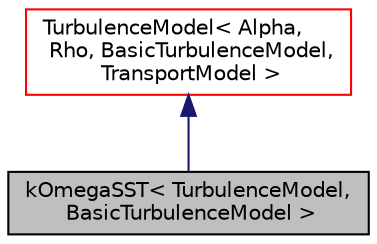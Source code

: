 digraph "kOmegaSST&lt; TurbulenceModel, BasicTurbulenceModel &gt;"
{
  bgcolor="transparent";
  edge [fontname="Helvetica",fontsize="10",labelfontname="Helvetica",labelfontsize="10"];
  node [fontname="Helvetica",fontsize="10",shape=record];
  Node1 [label="kOmegaSST\< TurbulenceModel,\l BasicTurbulenceModel \>",height=0.2,width=0.4,color="black", fillcolor="grey75", style="filled", fontcolor="black"];
  Node2 -> Node1 [dir="back",color="midnightblue",fontsize="10",style="solid",fontname="Helvetica"];
  Node2 [label="TurbulenceModel\< Alpha,\l Rho, BasicTurbulenceModel,\l TransportModel \>",height=0.2,width=0.4,color="red",URL="$a02786.html",tooltip="Templated abstract base class for turbulence models. "];
}

